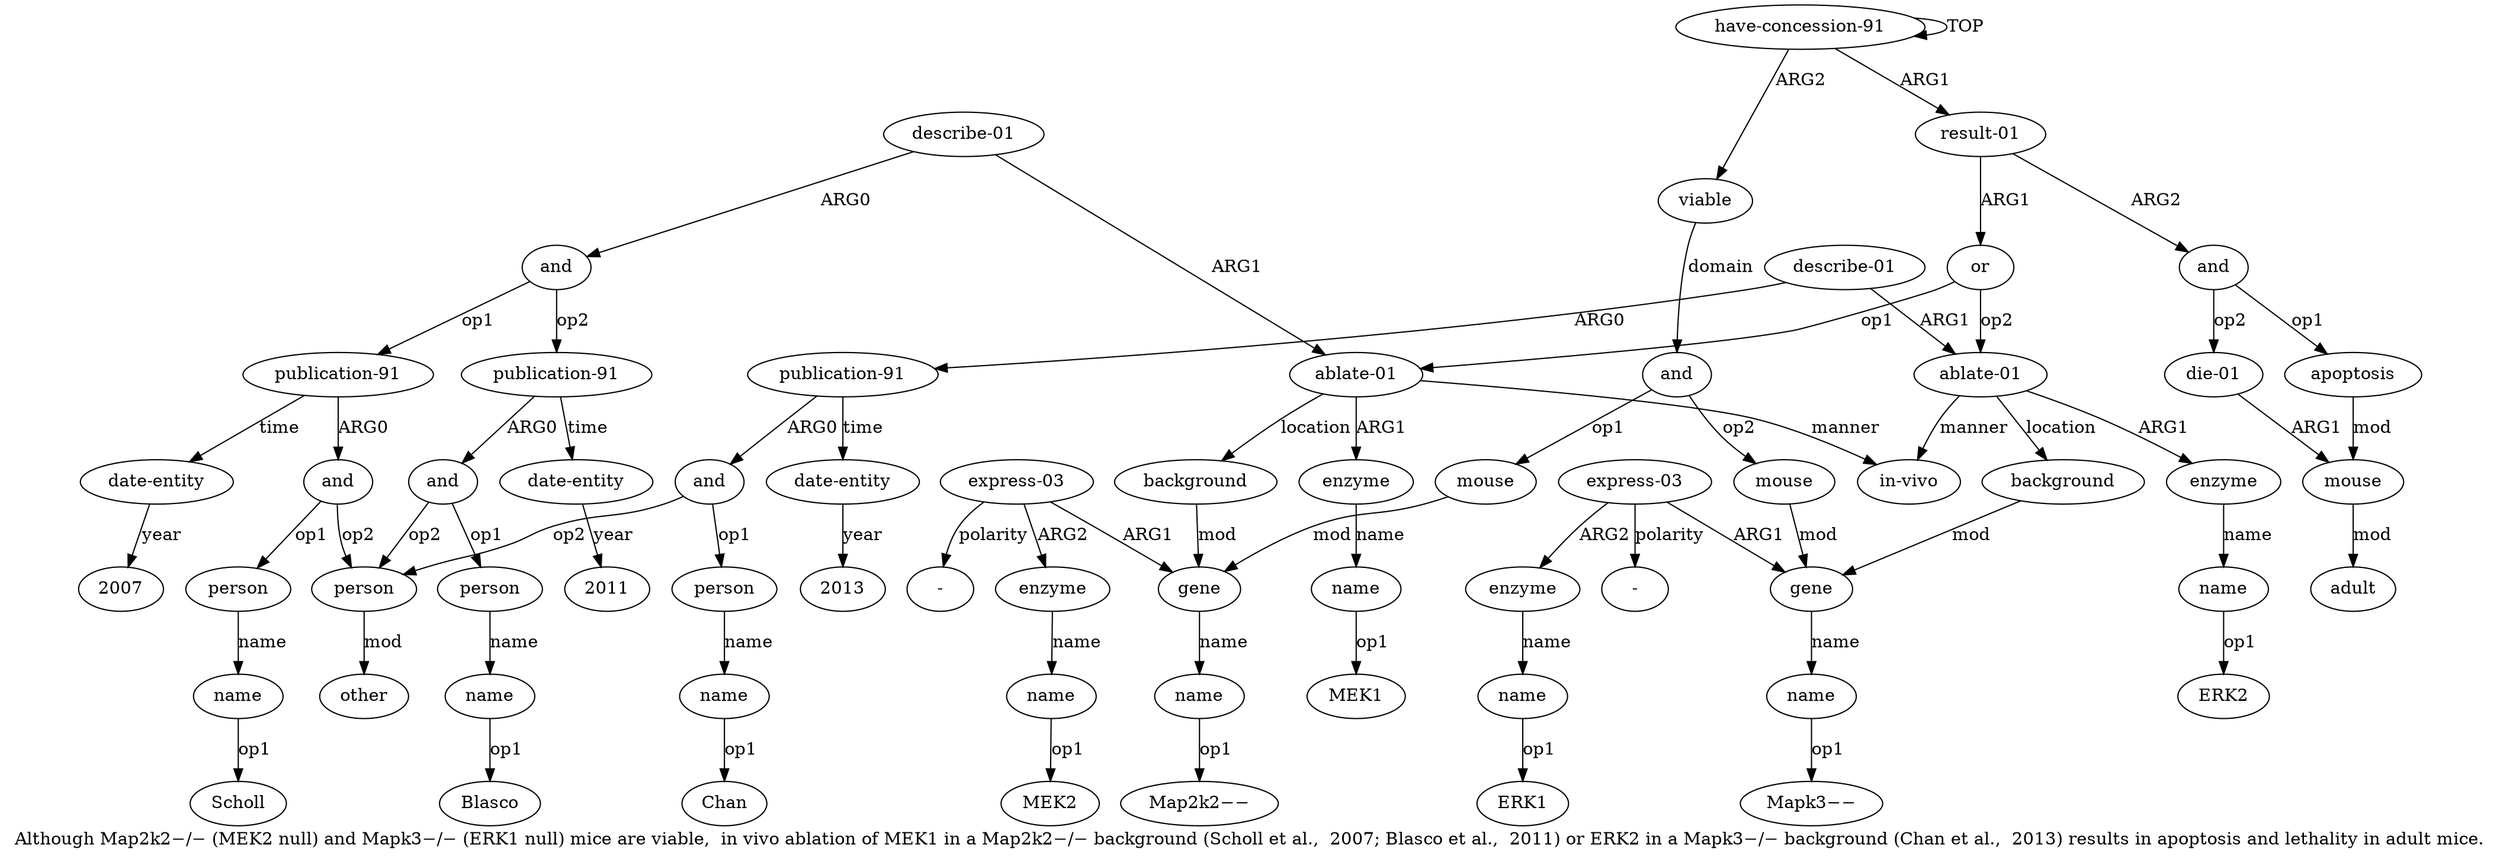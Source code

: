digraph  {
	graph [label="Although Map2k2−/− (MEK2 null) and Mapk3−/− (ERK1 null) mice are viable,  in vivo ablation of MEK1 in a Map2k2−/− background (\
Scholl et al.,  2007; Blasco et al.,  2011) or ERK2 in a Mapk3−/− background (Chan et al.,  2013) results in apoptosis and lethality \
in adult mice."];
	node [label="\N"];
	a20	 [color=black,
		gold_ind=20,
		gold_label=name,
		label=name,
		test_ind=20,
		test_label=name];
	"a20 Blasco"	 [color=black,
		gold_ind=-1,
		gold_label=Blasco,
		label=Blasco,
		test_ind=-1,
		test_label=Blasco];
	a20 -> "a20 Blasco" [key=0,
	color=black,
	gold_label=op1,
	label=op1,
	test_label=op1];
a21 [color=black,
	gold_ind=21,
	gold_label="date-entity",
	label="date-entity",
	test_ind=21,
	test_label="date-entity"];
"a21 2011" [color=black,
	gold_ind=-1,
	gold_label=2011,
	label=2011,
	test_ind=-1,
	test_label=2011];
a21 -> "a21 2011" [key=0,
color=black,
gold_label=year,
label=year,
test_label=year];
a22 [color=black,
gold_ind=22,
gold_label="ablate-01",
label="ablate-01",
test_ind=22,
test_label="ablate-01"];
a23 [color=black,
gold_ind=23,
gold_label=enzyme,
label=enzyme,
test_ind=23,
test_label=enzyme];
a22 -> a23 [key=0,
color=black,
gold_label=ARG1,
label=ARG1,
test_label=ARG1];
a25 [color=black,
gold_ind=25,
gold_label=background,
label=background,
test_ind=25,
test_label=background];
a22 -> a25 [key=0,
color=black,
gold_label=location,
label=location,
test_label=location];
a6 [color=black,
gold_ind=6,
gold_label="in-vivo",
label="in-vivo",
test_ind=6,
test_label="in-vivo"];
a22 -> a6 [key=0,
color=black,
gold_label=manner,
label=manner,
test_label=manner];
a24 [color=black,
gold_ind=24,
gold_label=name,
label=name,
test_ind=24,
test_label=name];
a23 -> a24 [key=0,
color=black,
gold_label=name,
label=name,
test_label=name];
"a24 ERK2" [color=black,
gold_ind=-1,
gold_label=ERK2,
label=ERK2,
test_ind=-1,
test_label=ERK2];
a24 -> "a24 ERK2" [key=0,
color=black,
gold_label=op1,
label=op1,
test_label=op1];
a46 [color=black,
gold_ind=46,
gold_label=gene,
label=gene,
test_ind=46,
test_label=gene];
a25 -> a46 [key=0,
color=black,
gold_label=mod,
label=mod,
test_label=mod];
a26 [color=black,
gold_ind=26,
gold_label="describe-01",
label="describe-01",
test_ind=26,
test_label="describe-01"];
a26 -> a22 [key=0,
color=black,
gold_label=ARG1,
label=ARG1,
test_label=ARG1];
a27 [color=black,
gold_ind=27,
gold_label="publication-91",
label="publication-91",
test_ind=27,
test_label="publication-91"];
a26 -> a27 [key=0,
color=black,
gold_label=ARG0,
label=ARG0,
test_label=ARG0];
a28 [color=black,
gold_ind=28,
gold_label=and,
label=and,
test_ind=28,
test_label=and];
a27 -> a28 [key=0,
color=black,
gold_label=ARG0,
label=ARG0,
test_label=ARG0];
a31 [color=black,
gold_ind=31,
gold_label="date-entity",
label="date-entity",
test_ind=31,
test_label="date-entity"];
a27 -> a31 [key=0,
color=black,
gold_label=time,
label=time,
test_label=time];
a29 [color=black,
gold_ind=29,
gold_label=person,
label=person,
test_ind=29,
test_label=person];
a28 -> a29 [key=0,
color=black,
gold_label=op1,
label=op1,
test_label=op1];
a14 [color=black,
gold_ind=14,
gold_label=person,
label=person,
test_ind=14,
test_label=person];
a28 -> a14 [key=0,
color=black,
gold_label=op2,
label=op2,
test_label=op2];
a30 [color=black,
gold_ind=30,
gold_label=name,
label=name,
test_ind=30,
test_label=name];
a29 -> a30 [key=0,
color=black,
gold_label=name,
label=name,
test_label=name];
"a31 2013" [color=black,
gold_ind=-1,
gold_label=2013,
label=2013,
test_ind=-1,
test_label=2013];
a31 -> "a31 2013" [key=0,
color=black,
gold_label=year,
label=year,
test_label=year];
"a30 Chan" [color=black,
gold_ind=-1,
gold_label=Chan,
label=Chan,
test_ind=-1,
test_label=Chan];
a30 -> "a30 Chan" [key=0,
color=black,
gold_label=op1,
label=op1,
test_label=op1];
"a16 2007" [color=black,
gold_ind=-1,
gold_label=2007,
label=2007,
test_ind=-1,
test_label=2007];
a37 [color=black,
gold_ind=37,
gold_label=viable,
label=viable,
test_ind=37,
test_label=viable];
a38 [color=black,
gold_ind=38,
gold_label=and,
label=and,
test_ind=38,
test_label=and];
a37 -> a38 [key=0,
color=black,
gold_label=domain,
label=domain,
test_label=domain];
"a44 MEK2" [color=black,
gold_ind=-1,
gold_label=MEK2,
label=MEK2,
test_ind=-1,
test_label=MEK2];
a36 [color=black,
gold_ind=36,
gold_label=adult,
label=adult,
test_ind=36,
test_label=adult];
a33 [color=black,
gold_ind=33,
gold_label=apoptosis,
label=apoptosis,
test_ind=33,
test_label=apoptosis];
a35 [color=black,
gold_ind=35,
gold_label=mouse,
label=mouse,
test_ind=35,
test_label=mouse];
a33 -> a35 [key=0,
color=black,
gold_label=mod,
label=mod,
test_label=mod];
"a5 MEK1" [color=black,
gold_ind=-1,
gold_label=MEK1,
label=MEK1,
test_ind=-1,
test_label=MEK1];
a35 -> a36 [key=0,
color=black,
gold_label=mod,
label=mod,
test_label=mod];
"a47 Mapk3−−" [color=black,
gold_ind=-1,
gold_label=Mapk3−−,
label=Mapk3−−,
test_ind=-1,
test_label=Mapk3−−];
a34 [color=black,
gold_ind=34,
gold_label="die-01",
label="die-01",
test_ind=34,
test_label="die-01"];
a34 -> a35 [key=0,
color=black,
gold_label=ARG1,
label=ARG1,
test_label=ARG1];
"a48 -" [color=black,
gold_ind=-1,
gold_label="-",
label="-",
test_ind=-1,
test_label="-"];
a50 [color=black,
gold_ind=50,
gold_label=name,
label=name,
test_ind=50,
test_label=name];
"a50 ERK1" [color=black,
gold_ind=-1,
gold_label=ERK1,
label=ERK1,
test_ind=-1,
test_label=ERK1];
a50 -> "a50 ERK1" [key=0,
color=black,
gold_label=op1,
label=op1,
test_label=op1];
"a41 Map2k2−−" [color=black,
gold_ind=-1,
gold_label=Map2k2−−,
label=Map2k2−−,
test_ind=-1,
test_label=Map2k2−−];
"a13 Scholl" [color=black,
gold_ind=-1,
gold_label=Scholl,
label=Scholl,
test_ind=-1,
test_label=Scholl];
a32 [color=black,
gold_ind=32,
gold_label=and,
label=and,
test_ind=32,
test_label=and];
a32 -> a33 [key=0,
color=black,
gold_label=op1,
label=op1,
test_label=op1];
a32 -> a34 [key=0,
color=black,
gold_label=op2,
label=op2,
test_label=op2];
a15 [color=black,
gold_ind=15,
gold_label=other,
label=other,
test_ind=15,
test_label=other];
a14 -> a15 [key=0,
color=black,
gold_label=mod,
label=mod,
test_label=mod];
a17 [color=black,
gold_ind=17,
gold_label="publication-91",
label="publication-91",
test_ind=17,
test_label="publication-91"];
a17 -> a21 [key=0,
color=black,
gold_label=time,
label=time,
test_label=time];
a18 [color=black,
gold_ind=18,
gold_label=and,
label=and,
test_ind=18,
test_label=and];
a17 -> a18 [key=0,
color=black,
gold_label=ARG0,
label=ARG0,
test_label=ARG0];
a16 [color=black,
gold_ind=16,
gold_label="date-entity",
label="date-entity",
test_ind=16,
test_label="date-entity"];
a16 -> "a16 2007" [key=0,
color=black,
gold_label=year,
label=year,
test_label=year];
a11 [color=black,
gold_ind=11,
gold_label=and,
label=and,
test_ind=11,
test_label=and];
a11 -> a14 [key=0,
color=black,
gold_label=op2,
label=op2,
test_label=op2];
a12 [color=black,
gold_ind=12,
gold_label=person,
label=person,
test_ind=12,
test_label=person];
a11 -> a12 [key=0,
color=black,
gold_label=op1,
label=op1,
test_label=op1];
a10 [color=black,
gold_ind=10,
gold_label="publication-91",
label="publication-91",
test_ind=10,
test_label="publication-91"];
a10 -> a16 [key=0,
color=black,
gold_label=time,
label=time,
test_label=time];
a10 -> a11 [key=0,
color=black,
gold_label=ARG0,
label=ARG0,
test_label=ARG0];
a13 [color=black,
gold_ind=13,
gold_label=name,
label=name,
test_ind=13,
test_label=name];
a13 -> "a13 Scholl" [key=0,
color=black,
gold_label=op1,
label=op1,
test_label=op1];
a12 -> a13 [key=0,
color=black,
gold_label=name,
label=name,
test_label=name];
a39 [color=black,
gold_ind=39,
gold_label=mouse,
label=mouse,
test_ind=39,
test_label=mouse];
a40 [color=black,
gold_ind=40,
gold_label=gene,
label=gene,
test_ind=40,
test_label=gene];
a39 -> a40 [key=0,
color=black,
gold_label=mod,
label=mod,
test_label=mod];
a38 -> a39 [key=0,
color=black,
gold_label=op1,
label=op1,
test_label=op1];
a45 [color=black,
gold_ind=45,
gold_label=mouse,
label=mouse,
test_ind=45,
test_label=mouse];
a38 -> a45 [key=0,
color=black,
gold_label=op2,
label=op2,
test_label=op2];
a19 [color=black,
gold_ind=19,
gold_label=person,
label=person,
test_ind=19,
test_label=person];
a19 -> a20 [key=0,
color=black,
gold_label=name,
label=name,
test_label=name];
a18 -> a14 [key=0,
color=black,
gold_label=op2,
label=op2,
test_label=op2];
a18 -> a19 [key=0,
color=black,
gold_label=op1,
label=op1,
test_label=op1];
a1 [color=black,
gold_ind=1,
gold_label="result-01",
label="result-01",
test_ind=1,
test_label="result-01"];
a1 -> a32 [key=0,
color=black,
gold_label=ARG2,
label=ARG2,
test_label=ARG2];
a2 [color=black,
gold_ind=2,
gold_label=or,
label=or,
test_ind=2,
test_label=or];
a1 -> a2 [key=0,
color=black,
gold_label=ARG1,
label=ARG1,
test_label=ARG1];
a0 [color=black,
gold_ind=0,
gold_label="have-concession-91",
label="have-concession-91",
test_ind=0,
test_label="have-concession-91"];
a0 -> a37 [key=0,
color=black,
gold_label=ARG2,
label=ARG2,
test_label=ARG2];
a0 -> a1 [key=0,
color=black,
gold_label=ARG1,
label=ARG1,
test_label=ARG1];
a0 -> a0 [key=0,
color=black,
gold_label=TOP,
label=TOP,
test_label=TOP];
a3 [color=black,
gold_ind=3,
gold_label="ablate-01",
label="ablate-01",
test_ind=3,
test_label="ablate-01"];
a4 [color=black,
gold_ind=4,
gold_label=enzyme,
label=enzyme,
test_ind=4,
test_label=enzyme];
a3 -> a4 [key=0,
color=black,
gold_label=ARG1,
label=ARG1,
test_label=ARG1];
a7 [color=black,
gold_ind=7,
gold_label=background,
label=background,
test_ind=7,
test_label=background];
a3 -> a7 [key=0,
color=black,
gold_label=location,
label=location,
test_label=location];
a3 -> a6 [key=0,
color=black,
gold_label=manner,
label=manner,
test_label=manner];
a2 -> a22 [key=0,
color=black,
gold_label=op2,
label=op2,
test_label=op2];
a2 -> a3 [key=0,
color=black,
gold_label=op1,
label=op1,
test_label=op1];
a5 [color=black,
gold_ind=5,
gold_label=name,
label=name,
test_ind=5,
test_label=name];
a5 -> "a5 MEK1" [key=0,
color=black,
gold_label=op1,
label=op1,
test_label=op1];
a4 -> a5 [key=0,
color=black,
gold_label=name,
label=name,
test_label=name];
a7 -> a40 [key=0,
color=black,
gold_label=mod,
label=mod,
test_label=mod];
a9 [color=black,
gold_ind=9,
gold_label=and,
label=and,
test_ind=9,
test_label=and];
a9 -> a17 [key=0,
color=black,
gold_label=op2,
label=op2,
test_label=op2];
a9 -> a10 [key=0,
color=black,
gold_label=op1,
label=op1,
test_label=op1];
a8 [color=black,
gold_ind=8,
gold_label="describe-01",
label="describe-01",
test_ind=8,
test_label="describe-01"];
a8 -> a3 [key=0,
color=black,
gold_label=ARG1,
label=ARG1,
test_label=ARG1];
a8 -> a9 [key=0,
color=black,
gold_label=ARG0,
label=ARG0,
test_label=ARG0];
"a42 -" [color=black,
gold_ind=-1,
gold_label="-",
label="-",
test_ind=-1,
test_label="-"];
a47 [color=black,
gold_ind=47,
gold_label=name,
label=name,
test_ind=47,
test_label=name];
a46 -> a47 [key=0,
color=black,
gold_label=name,
label=name,
test_label=name];
a47 -> "a47 Mapk3−−" [key=0,
color=black,
gold_label=op1,
label=op1,
test_label=op1];
a44 [color=black,
gold_ind=44,
gold_label=name,
label=name,
test_ind=44,
test_label=name];
a44 -> "a44 MEK2" [key=0,
color=black,
gold_label=op1,
label=op1,
test_label=op1];
a45 -> a46 [key=0,
color=black,
gold_label=mod,
label=mod,
test_label=mod];
a42 [color=black,
gold_ind=42,
gold_label="express-03",
label="express-03",
test_ind=42,
test_label="express-03"];
a42 -> "a42 -" [key=0,
color=black,
gold_label=polarity,
label=polarity,
test_label=polarity];
a43 [color=black,
gold_ind=43,
gold_label=enzyme,
label=enzyme,
test_ind=43,
test_label=enzyme];
a42 -> a43 [key=0,
color=black,
gold_label=ARG2,
label=ARG2,
test_label=ARG2];
a42 -> a40 [key=0,
color=black,
gold_label=ARG1,
label=ARG1,
test_label=ARG1];
a43 -> a44 [key=0,
color=black,
gold_label=name,
label=name,
test_label=name];
a41 [color=black,
gold_ind=41,
gold_label=name,
label=name,
test_ind=41,
test_label=name];
a40 -> a41 [key=0,
color=black,
gold_label=name,
label=name,
test_label=name];
a41 -> "a41 Map2k2−−" [key=0,
color=black,
gold_label=op1,
label=op1,
test_label=op1];
a48 [color=black,
gold_ind=48,
gold_label="express-03",
label="express-03",
test_ind=48,
test_label="express-03"];
a48 -> "a48 -" [key=0,
color=black,
gold_label=polarity,
label=polarity,
test_label=polarity];
a48 -> a46 [key=0,
color=black,
gold_label=ARG1,
label=ARG1,
test_label=ARG1];
a49 [color=black,
gold_ind=49,
gold_label=enzyme,
label=enzyme,
test_ind=49,
test_label=enzyme];
a48 -> a49 [key=0,
color=black,
gold_label=ARG2,
label=ARG2,
test_label=ARG2];
a49 -> a50 [key=0,
color=black,
gold_label=name,
label=name,
test_label=name];
}

